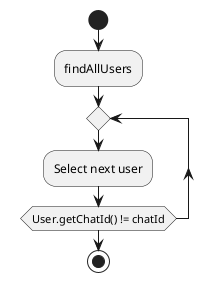 @startuml
start
:findAllUsers;
repeat
:Select next user;
repeat while (User.getChatId() != chatId)
stop
@enduml